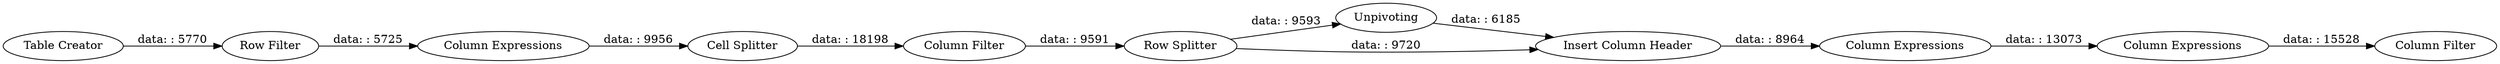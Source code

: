 digraph {
	"-7144529254047658506_17" [label="Column Filter"]
	"-7144529254047658506_13" [label="Column Expressions"]
	"-7144529254047658506_10" [label="Column Filter"]
	"-7144529254047658506_11" [label=Unpivoting]
	"-7144529254047658506_1" [label="Table Creator"]
	"-7144529254047658506_7" [label="Cell Splitter"]
	"-7144529254047658506_3" [label="Column Expressions"]
	"-7144529254047658506_8" [label="Insert Column Header"]
	"-7144529254047658506_6" [label="Row Filter"]
	"-7144529254047658506_16" [label="Column Expressions"]
	"-7144529254047658506_9" [label="Row Splitter"]
	"-7144529254047658506_9" -> "-7144529254047658506_8" [label="data: : 9720"]
	"-7144529254047658506_11" -> "-7144529254047658506_8" [label="data: : 6185"]
	"-7144529254047658506_13" -> "-7144529254047658506_16" [label="data: : 13073"]
	"-7144529254047658506_10" -> "-7144529254047658506_9" [label="data: : 9591"]
	"-7144529254047658506_7" -> "-7144529254047658506_10" [label="data: : 18198"]
	"-7144529254047658506_6" -> "-7144529254047658506_3" [label="data: : 5725"]
	"-7144529254047658506_3" -> "-7144529254047658506_7" [label="data: : 9956"]
	"-7144529254047658506_8" -> "-7144529254047658506_13" [label="data: : 8964"]
	"-7144529254047658506_16" -> "-7144529254047658506_17" [label="data: : 15528"]
	"-7144529254047658506_9" -> "-7144529254047658506_11" [label="data: : 9593"]
	"-7144529254047658506_1" -> "-7144529254047658506_6" [label="data: : 5770"]
	rankdir=LR
}

